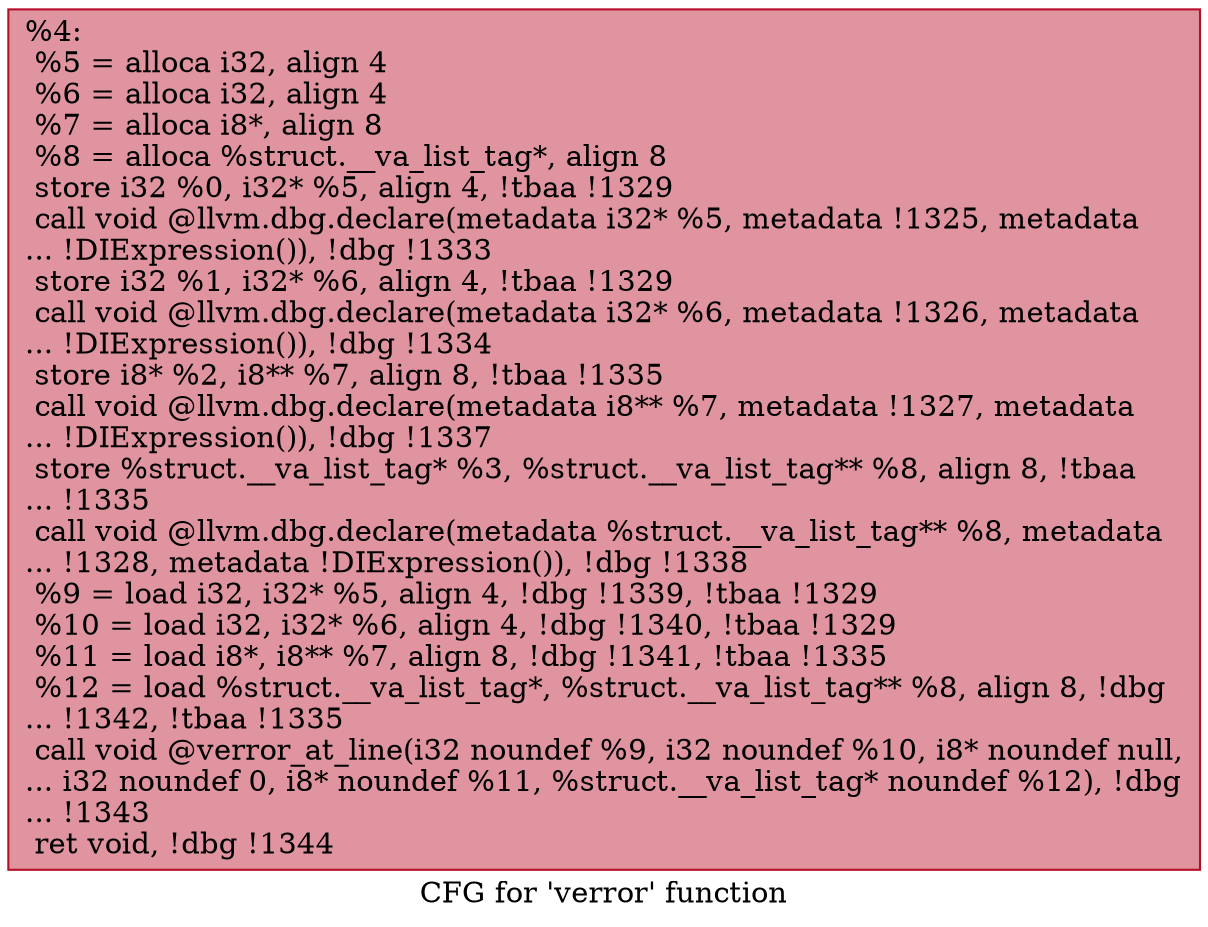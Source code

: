 digraph "CFG for 'verror' function" {
	label="CFG for 'verror' function";

	Node0x11148e0 [shape=record,color="#b70d28ff", style=filled, fillcolor="#b70d2870",label="{%4:\l  %5 = alloca i32, align 4\l  %6 = alloca i32, align 4\l  %7 = alloca i8*, align 8\l  %8 = alloca %struct.__va_list_tag*, align 8\l  store i32 %0, i32* %5, align 4, !tbaa !1329\l  call void @llvm.dbg.declare(metadata i32* %5, metadata !1325, metadata\l... !DIExpression()), !dbg !1333\l  store i32 %1, i32* %6, align 4, !tbaa !1329\l  call void @llvm.dbg.declare(metadata i32* %6, metadata !1326, metadata\l... !DIExpression()), !dbg !1334\l  store i8* %2, i8** %7, align 8, !tbaa !1335\l  call void @llvm.dbg.declare(metadata i8** %7, metadata !1327, metadata\l... !DIExpression()), !dbg !1337\l  store %struct.__va_list_tag* %3, %struct.__va_list_tag** %8, align 8, !tbaa\l... !1335\l  call void @llvm.dbg.declare(metadata %struct.__va_list_tag** %8, metadata\l... !1328, metadata !DIExpression()), !dbg !1338\l  %9 = load i32, i32* %5, align 4, !dbg !1339, !tbaa !1329\l  %10 = load i32, i32* %6, align 4, !dbg !1340, !tbaa !1329\l  %11 = load i8*, i8** %7, align 8, !dbg !1341, !tbaa !1335\l  %12 = load %struct.__va_list_tag*, %struct.__va_list_tag** %8, align 8, !dbg\l... !1342, !tbaa !1335\l  call void @verror_at_line(i32 noundef %9, i32 noundef %10, i8* noundef null,\l... i32 noundef 0, i8* noundef %11, %struct.__va_list_tag* noundef %12), !dbg\l... !1343\l  ret void, !dbg !1344\l}"];
}
